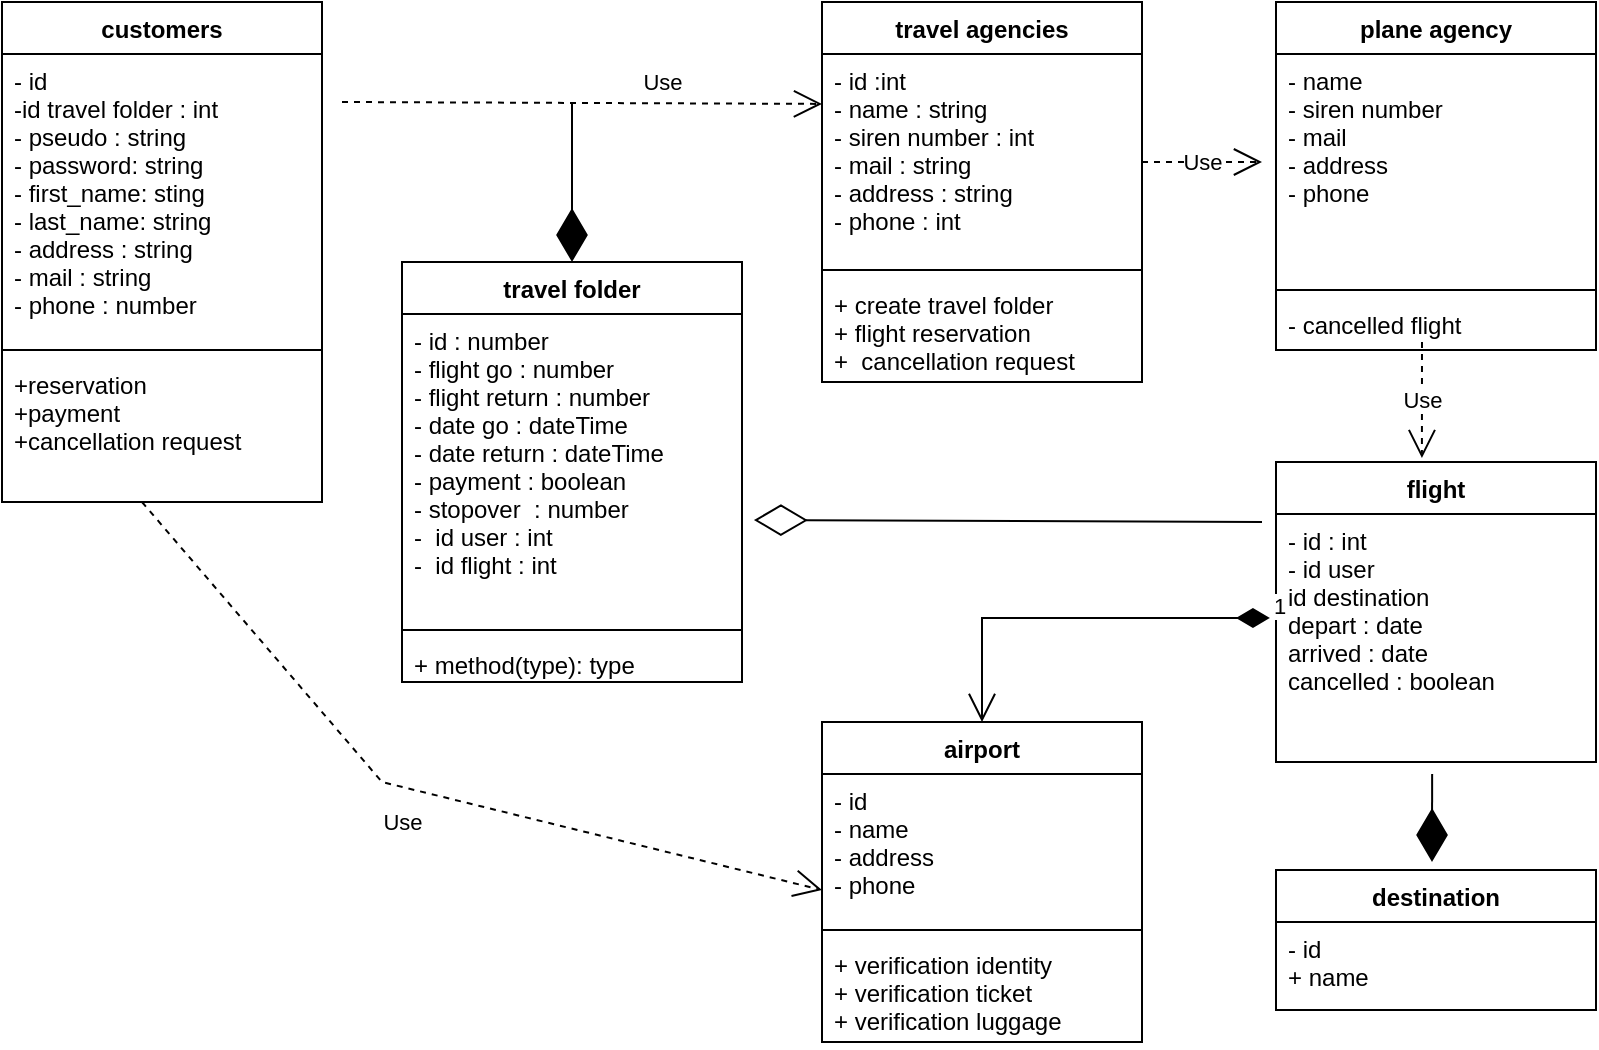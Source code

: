 <mxfile version="16.5.6" type="github">
  <diagram id="ZkddQLaWkZWpgFOKe8Xj" name="Page-1">
    <mxGraphModel dx="1422" dy="675" grid="1" gridSize="10" guides="1" tooltips="1" connect="1" arrows="1" fold="1" page="1" pageScale="1" pageWidth="827" pageHeight="1169" math="0" shadow="0">
      <root>
        <mxCell id="0" />
        <mxCell id="1" parent="0" />
        <mxCell id="hhDA7nrlv6wlv6P9GEHd-1" value="customers" style="swimlane;fontStyle=1;align=center;verticalAlign=top;childLayout=stackLayout;horizontal=1;startSize=26;horizontalStack=0;resizeParent=1;resizeParentMax=0;resizeLast=0;collapsible=1;marginBottom=0;" vertex="1" parent="1">
          <mxGeometry x="30" y="30" width="160" height="250" as="geometry" />
        </mxCell>
        <mxCell id="hhDA7nrlv6wlv6P9GEHd-2" value="- id&#xa;-id travel folder : int&#xa;- pseudo : string&#xa;- password: string&#xa;- first_name: sting&#xa;- last_name: string&#xa;- address : string&#xa;- mail : string&#xa;- phone : number&#xa;&#xa;" style="text;strokeColor=none;fillColor=none;align=left;verticalAlign=top;spacingLeft=4;spacingRight=4;overflow=hidden;rotatable=0;points=[[0,0.5],[1,0.5]];portConstraint=eastwest;" vertex="1" parent="hhDA7nrlv6wlv6P9GEHd-1">
          <mxGeometry y="26" width="160" height="144" as="geometry" />
        </mxCell>
        <mxCell id="hhDA7nrlv6wlv6P9GEHd-3" value="" style="line;strokeWidth=1;fillColor=none;align=left;verticalAlign=middle;spacingTop=-1;spacingLeft=3;spacingRight=3;rotatable=0;labelPosition=right;points=[];portConstraint=eastwest;" vertex="1" parent="hhDA7nrlv6wlv6P9GEHd-1">
          <mxGeometry y="170" width="160" height="8" as="geometry" />
        </mxCell>
        <mxCell id="hhDA7nrlv6wlv6P9GEHd-4" value="+reservation&#xa;+payment&#xa;+cancellation request&#xa; " style="text;strokeColor=none;fillColor=none;align=left;verticalAlign=top;spacingLeft=4;spacingRight=4;overflow=hidden;rotatable=0;points=[[0,0.5],[1,0.5]];portConstraint=eastwest;" vertex="1" parent="hhDA7nrlv6wlv6P9GEHd-1">
          <mxGeometry y="178" width="160" height="72" as="geometry" />
        </mxCell>
        <mxCell id="hhDA7nrlv6wlv6P9GEHd-7" value="travel agencies" style="swimlane;fontStyle=1;align=center;verticalAlign=top;childLayout=stackLayout;horizontal=1;startSize=26;horizontalStack=0;resizeParent=1;resizeParentMax=0;resizeLast=0;collapsible=1;marginBottom=0;" vertex="1" parent="1">
          <mxGeometry x="440" y="30" width="160" height="190" as="geometry" />
        </mxCell>
        <mxCell id="hhDA7nrlv6wlv6P9GEHd-8" value="- id :int&#xa;- name : string&#xa;- siren number : int&#xa;- mail : string&#xa;- address : string&#xa;- phone : int" style="text;strokeColor=none;fillColor=none;align=left;verticalAlign=top;spacingLeft=4;spacingRight=4;overflow=hidden;rotatable=0;points=[[0,0.5],[1,0.5]];portConstraint=eastwest;" vertex="1" parent="hhDA7nrlv6wlv6P9GEHd-7">
          <mxGeometry y="26" width="160" height="104" as="geometry" />
        </mxCell>
        <mxCell id="hhDA7nrlv6wlv6P9GEHd-9" value="" style="line;strokeWidth=1;fillColor=none;align=left;verticalAlign=middle;spacingTop=-1;spacingLeft=3;spacingRight=3;rotatable=0;labelPosition=right;points=[];portConstraint=eastwest;" vertex="1" parent="hhDA7nrlv6wlv6P9GEHd-7">
          <mxGeometry y="130" width="160" height="8" as="geometry" />
        </mxCell>
        <mxCell id="hhDA7nrlv6wlv6P9GEHd-10" value="+ create travel folder&#xa;+ flight reservation&#xa;+  cancellation request" style="text;strokeColor=none;fillColor=none;align=left;verticalAlign=top;spacingLeft=4;spacingRight=4;overflow=hidden;rotatable=0;points=[[0,0.5],[1,0.5]];portConstraint=eastwest;" vertex="1" parent="hhDA7nrlv6wlv6P9GEHd-7">
          <mxGeometry y="138" width="160" height="52" as="geometry" />
        </mxCell>
        <mxCell id="hhDA7nrlv6wlv6P9GEHd-16" value="travel folder" style="swimlane;fontStyle=1;align=center;verticalAlign=top;childLayout=stackLayout;horizontal=1;startSize=26;horizontalStack=0;resizeParent=1;resizeParentMax=0;resizeLast=0;collapsible=1;marginBottom=0;" vertex="1" parent="1">
          <mxGeometry x="230" y="160" width="170" height="210" as="geometry" />
        </mxCell>
        <mxCell id="hhDA7nrlv6wlv6P9GEHd-64" value="" style="endArrow=diamondThin;endFill=1;endSize=24;html=1;rounded=0;entryX=0.5;entryY=0;entryDx=0;entryDy=0;" edge="1" parent="hhDA7nrlv6wlv6P9GEHd-16" target="hhDA7nrlv6wlv6P9GEHd-16">
          <mxGeometry width="160" relative="1" as="geometry">
            <mxPoint x="85" y="-80" as="sourcePoint" />
            <mxPoint x="140" as="targetPoint" />
          </mxGeometry>
        </mxCell>
        <mxCell id="hhDA7nrlv6wlv6P9GEHd-17" value="- id : number&#xa;- flight go : number&#xa;- flight return : number&#xa;- date go : dateTime&#xa;- date return : dateTime&#xa;- payment : boolean&#xa;- stopover  : number&#xa;-  id user : int &#xa;-  id flight : int&#xa;" style="text;strokeColor=none;fillColor=none;align=left;verticalAlign=top;spacingLeft=4;spacingRight=4;overflow=hidden;rotatable=0;points=[[0,0.5],[1,0.5]];portConstraint=eastwest;" vertex="1" parent="hhDA7nrlv6wlv6P9GEHd-16">
          <mxGeometry y="26" width="170" height="154" as="geometry" />
        </mxCell>
        <mxCell id="hhDA7nrlv6wlv6P9GEHd-18" value="" style="line;strokeWidth=1;fillColor=none;align=left;verticalAlign=middle;spacingTop=-1;spacingLeft=3;spacingRight=3;rotatable=0;labelPosition=right;points=[];portConstraint=eastwest;" vertex="1" parent="hhDA7nrlv6wlv6P9GEHd-16">
          <mxGeometry y="180" width="170" height="8" as="geometry" />
        </mxCell>
        <mxCell id="hhDA7nrlv6wlv6P9GEHd-19" value="+ method(type): type" style="text;strokeColor=none;fillColor=none;align=left;verticalAlign=top;spacingLeft=4;spacingRight=4;overflow=hidden;rotatable=0;points=[[0,0.5],[1,0.5]];portConstraint=eastwest;" vertex="1" parent="hhDA7nrlv6wlv6P9GEHd-16">
          <mxGeometry y="188" width="170" height="22" as="geometry" />
        </mxCell>
        <mxCell id="hhDA7nrlv6wlv6P9GEHd-24" value="flight" style="swimlane;fontStyle=1;align=center;verticalAlign=top;childLayout=stackLayout;horizontal=1;startSize=26;horizontalStack=0;resizeParent=1;resizeParentMax=0;resizeLast=0;collapsible=1;marginBottom=0;" vertex="1" parent="1">
          <mxGeometry x="667" y="260" width="160" height="150" as="geometry" />
        </mxCell>
        <mxCell id="hhDA7nrlv6wlv6P9GEHd-25" value="- id : int&#xa;- id user &#xa;id destination&#xa;depart : date&#xa;arrived : date&#xa;cancelled : boolean&#xa;" style="text;strokeColor=none;fillColor=none;align=left;verticalAlign=top;spacingLeft=4;spacingRight=4;overflow=hidden;rotatable=0;points=[[0,0.5],[1,0.5]];portConstraint=eastwest;" vertex="1" parent="hhDA7nrlv6wlv6P9GEHd-24">
          <mxGeometry y="26" width="160" height="124" as="geometry" />
        </mxCell>
        <mxCell id="hhDA7nrlv6wlv6P9GEHd-32" value="plane agency" style="swimlane;fontStyle=1;align=center;verticalAlign=top;childLayout=stackLayout;horizontal=1;startSize=26;horizontalStack=0;resizeParent=1;resizeParentMax=0;resizeLast=0;collapsible=1;marginBottom=0;" vertex="1" parent="1">
          <mxGeometry x="667" y="30" width="160" height="174" as="geometry" />
        </mxCell>
        <mxCell id="hhDA7nrlv6wlv6P9GEHd-33" value="- name&#xa;- siren number&#xa;- mail&#xa;- address &#xa;- phone" style="text;strokeColor=none;fillColor=none;align=left;verticalAlign=top;spacingLeft=4;spacingRight=4;overflow=hidden;rotatable=0;points=[[0,0.5],[1,0.5]];portConstraint=eastwest;" vertex="1" parent="hhDA7nrlv6wlv6P9GEHd-32">
          <mxGeometry y="26" width="160" height="114" as="geometry" />
        </mxCell>
        <mxCell id="hhDA7nrlv6wlv6P9GEHd-34" value="" style="line;strokeWidth=1;fillColor=none;align=left;verticalAlign=middle;spacingTop=-1;spacingLeft=3;spacingRight=3;rotatable=0;labelPosition=right;points=[];portConstraint=eastwest;" vertex="1" parent="hhDA7nrlv6wlv6P9GEHd-32">
          <mxGeometry y="140" width="160" height="8" as="geometry" />
        </mxCell>
        <mxCell id="hhDA7nrlv6wlv6P9GEHd-35" value="- cancelled flight" style="text;strokeColor=none;fillColor=none;align=left;verticalAlign=top;spacingLeft=4;spacingRight=4;overflow=hidden;rotatable=0;points=[[0,0.5],[1,0.5]];portConstraint=eastwest;" vertex="1" parent="hhDA7nrlv6wlv6P9GEHd-32">
          <mxGeometry y="148" width="160" height="26" as="geometry" />
        </mxCell>
        <mxCell id="hhDA7nrlv6wlv6P9GEHd-40" value="" style="endArrow=diamondThin;endFill=0;endSize=24;html=1;rounded=0;entryX=1.035;entryY=0.669;entryDx=0;entryDy=0;entryPerimeter=0;" edge="1" parent="1" target="hhDA7nrlv6wlv6P9GEHd-17">
          <mxGeometry width="160" relative="1" as="geometry">
            <mxPoint x="660" y="290" as="sourcePoint" />
            <mxPoint x="660" y="318" as="targetPoint" />
          </mxGeometry>
        </mxCell>
        <mxCell id="hhDA7nrlv6wlv6P9GEHd-41" value="Use" style="endArrow=open;endSize=12;dashed=1;html=1;rounded=0;" edge="1" parent="1">
          <mxGeometry width="160" relative="1" as="geometry">
            <mxPoint x="600" y="110" as="sourcePoint" />
            <mxPoint x="660" y="110" as="targetPoint" />
          </mxGeometry>
        </mxCell>
        <mxCell id="hhDA7nrlv6wlv6P9GEHd-42" value="Use" style="endArrow=open;endSize=12;dashed=1;html=1;rounded=0;entryX=0;entryY=0.24;entryDx=0;entryDy=0;entryPerimeter=0;" edge="1" parent="1" target="hhDA7nrlv6wlv6P9GEHd-8">
          <mxGeometry x="0.333" y="11" width="160" relative="1" as="geometry">
            <mxPoint x="200" y="80" as="sourcePoint" />
            <mxPoint x="360" y="80" as="targetPoint" />
            <mxPoint as="offset" />
          </mxGeometry>
        </mxCell>
        <mxCell id="hhDA7nrlv6wlv6P9GEHd-51" value="Use" style="endArrow=open;endSize=12;dashed=1;html=1;rounded=0;entryX=0.456;entryY=-0.013;entryDx=0;entryDy=0;entryPerimeter=0;" edge="1" parent="1" target="hhDA7nrlv6wlv6P9GEHd-24">
          <mxGeometry width="160" relative="1" as="geometry">
            <mxPoint x="740" y="200" as="sourcePoint" />
            <mxPoint x="900" y="200" as="targetPoint" />
          </mxGeometry>
        </mxCell>
        <mxCell id="hhDA7nrlv6wlv6P9GEHd-52" value="airport" style="swimlane;fontStyle=1;align=center;verticalAlign=top;childLayout=stackLayout;horizontal=1;startSize=26;horizontalStack=0;resizeParent=1;resizeParentMax=0;resizeLast=0;collapsible=1;marginBottom=0;" vertex="1" parent="1">
          <mxGeometry x="440" y="390" width="160" height="160" as="geometry" />
        </mxCell>
        <mxCell id="hhDA7nrlv6wlv6P9GEHd-53" value="- id &#xa;- name&#xa;- address&#xa;- phone" style="text;strokeColor=none;fillColor=none;align=left;verticalAlign=top;spacingLeft=4;spacingRight=4;overflow=hidden;rotatable=0;points=[[0,0.5],[1,0.5]];portConstraint=eastwest;" vertex="1" parent="hhDA7nrlv6wlv6P9GEHd-52">
          <mxGeometry y="26" width="160" height="74" as="geometry" />
        </mxCell>
        <mxCell id="hhDA7nrlv6wlv6P9GEHd-54" value="" style="line;strokeWidth=1;fillColor=none;align=left;verticalAlign=middle;spacingTop=-1;spacingLeft=3;spacingRight=3;rotatable=0;labelPosition=right;points=[];portConstraint=eastwest;" vertex="1" parent="hhDA7nrlv6wlv6P9GEHd-52">
          <mxGeometry y="100" width="160" height="8" as="geometry" />
        </mxCell>
        <mxCell id="hhDA7nrlv6wlv6P9GEHd-55" value="+ verification identity &#xa;+ verification ticket&#xa;+ verification luggage &#xa;" style="text;strokeColor=none;fillColor=none;align=left;verticalAlign=top;spacingLeft=4;spacingRight=4;overflow=hidden;rotatable=0;points=[[0,0.5],[1,0.5]];portConstraint=eastwest;" vertex="1" parent="hhDA7nrlv6wlv6P9GEHd-52">
          <mxGeometry y="108" width="160" height="52" as="geometry" />
        </mxCell>
        <mxCell id="hhDA7nrlv6wlv6P9GEHd-56" value="destination" style="swimlane;fontStyle=1;align=center;verticalAlign=top;childLayout=stackLayout;horizontal=1;startSize=26;horizontalStack=0;resizeParent=1;resizeParentMax=0;resizeLast=0;collapsible=1;marginBottom=0;" vertex="1" parent="1">
          <mxGeometry x="667" y="464" width="160" height="70" as="geometry" />
        </mxCell>
        <mxCell id="hhDA7nrlv6wlv6P9GEHd-57" value="- id&#xa;+ name" style="text;strokeColor=none;fillColor=none;align=left;verticalAlign=top;spacingLeft=4;spacingRight=4;overflow=hidden;rotatable=0;points=[[0,0.5],[1,0.5]];portConstraint=eastwest;" vertex="1" parent="hhDA7nrlv6wlv6P9GEHd-56">
          <mxGeometry y="26" width="160" height="44" as="geometry" />
        </mxCell>
        <mxCell id="hhDA7nrlv6wlv6P9GEHd-62" value="" style="endArrow=diamondThin;endFill=1;endSize=24;html=1;rounded=0;exitX=0.488;exitY=1.048;exitDx=0;exitDy=0;exitPerimeter=0;" edge="1" parent="1" source="hhDA7nrlv6wlv6P9GEHd-25">
          <mxGeometry width="160" relative="1" as="geometry">
            <mxPoint x="730" y="460" as="sourcePoint" />
            <mxPoint x="745" y="460" as="targetPoint" />
          </mxGeometry>
        </mxCell>
        <mxCell id="hhDA7nrlv6wlv6P9GEHd-63" value="1" style="endArrow=open;html=1;endSize=12;startArrow=diamondThin;startSize=14;startFill=1;edgeStyle=orthogonalEdgeStyle;align=left;verticalAlign=bottom;rounded=0;entryX=0.5;entryY=0;entryDx=0;entryDy=0;exitX=-0.019;exitY=0.419;exitDx=0;exitDy=0;exitPerimeter=0;" edge="1" parent="1" source="hhDA7nrlv6wlv6P9GEHd-25" target="hhDA7nrlv6wlv6P9GEHd-52">
          <mxGeometry x="-1" y="3" relative="1" as="geometry">
            <mxPoint x="500" y="330" as="sourcePoint" />
            <mxPoint x="660" y="330" as="targetPoint" />
          </mxGeometry>
        </mxCell>
        <mxCell id="hhDA7nrlv6wlv6P9GEHd-65" value="Use" style="endArrow=open;endSize=12;dashed=1;html=1;rounded=0;entryX=0;entryY=0.784;entryDx=0;entryDy=0;entryPerimeter=0;" edge="1" parent="1" target="hhDA7nrlv6wlv6P9GEHd-53">
          <mxGeometry x="-0.032" y="-17" width="160" relative="1" as="geometry">
            <mxPoint x="100" y="280" as="sourcePoint" />
            <mxPoint x="260" y="280" as="targetPoint" />
            <Array as="points">
              <mxPoint x="220" y="420" />
            </Array>
            <mxPoint as="offset" />
          </mxGeometry>
        </mxCell>
      </root>
    </mxGraphModel>
  </diagram>
</mxfile>
